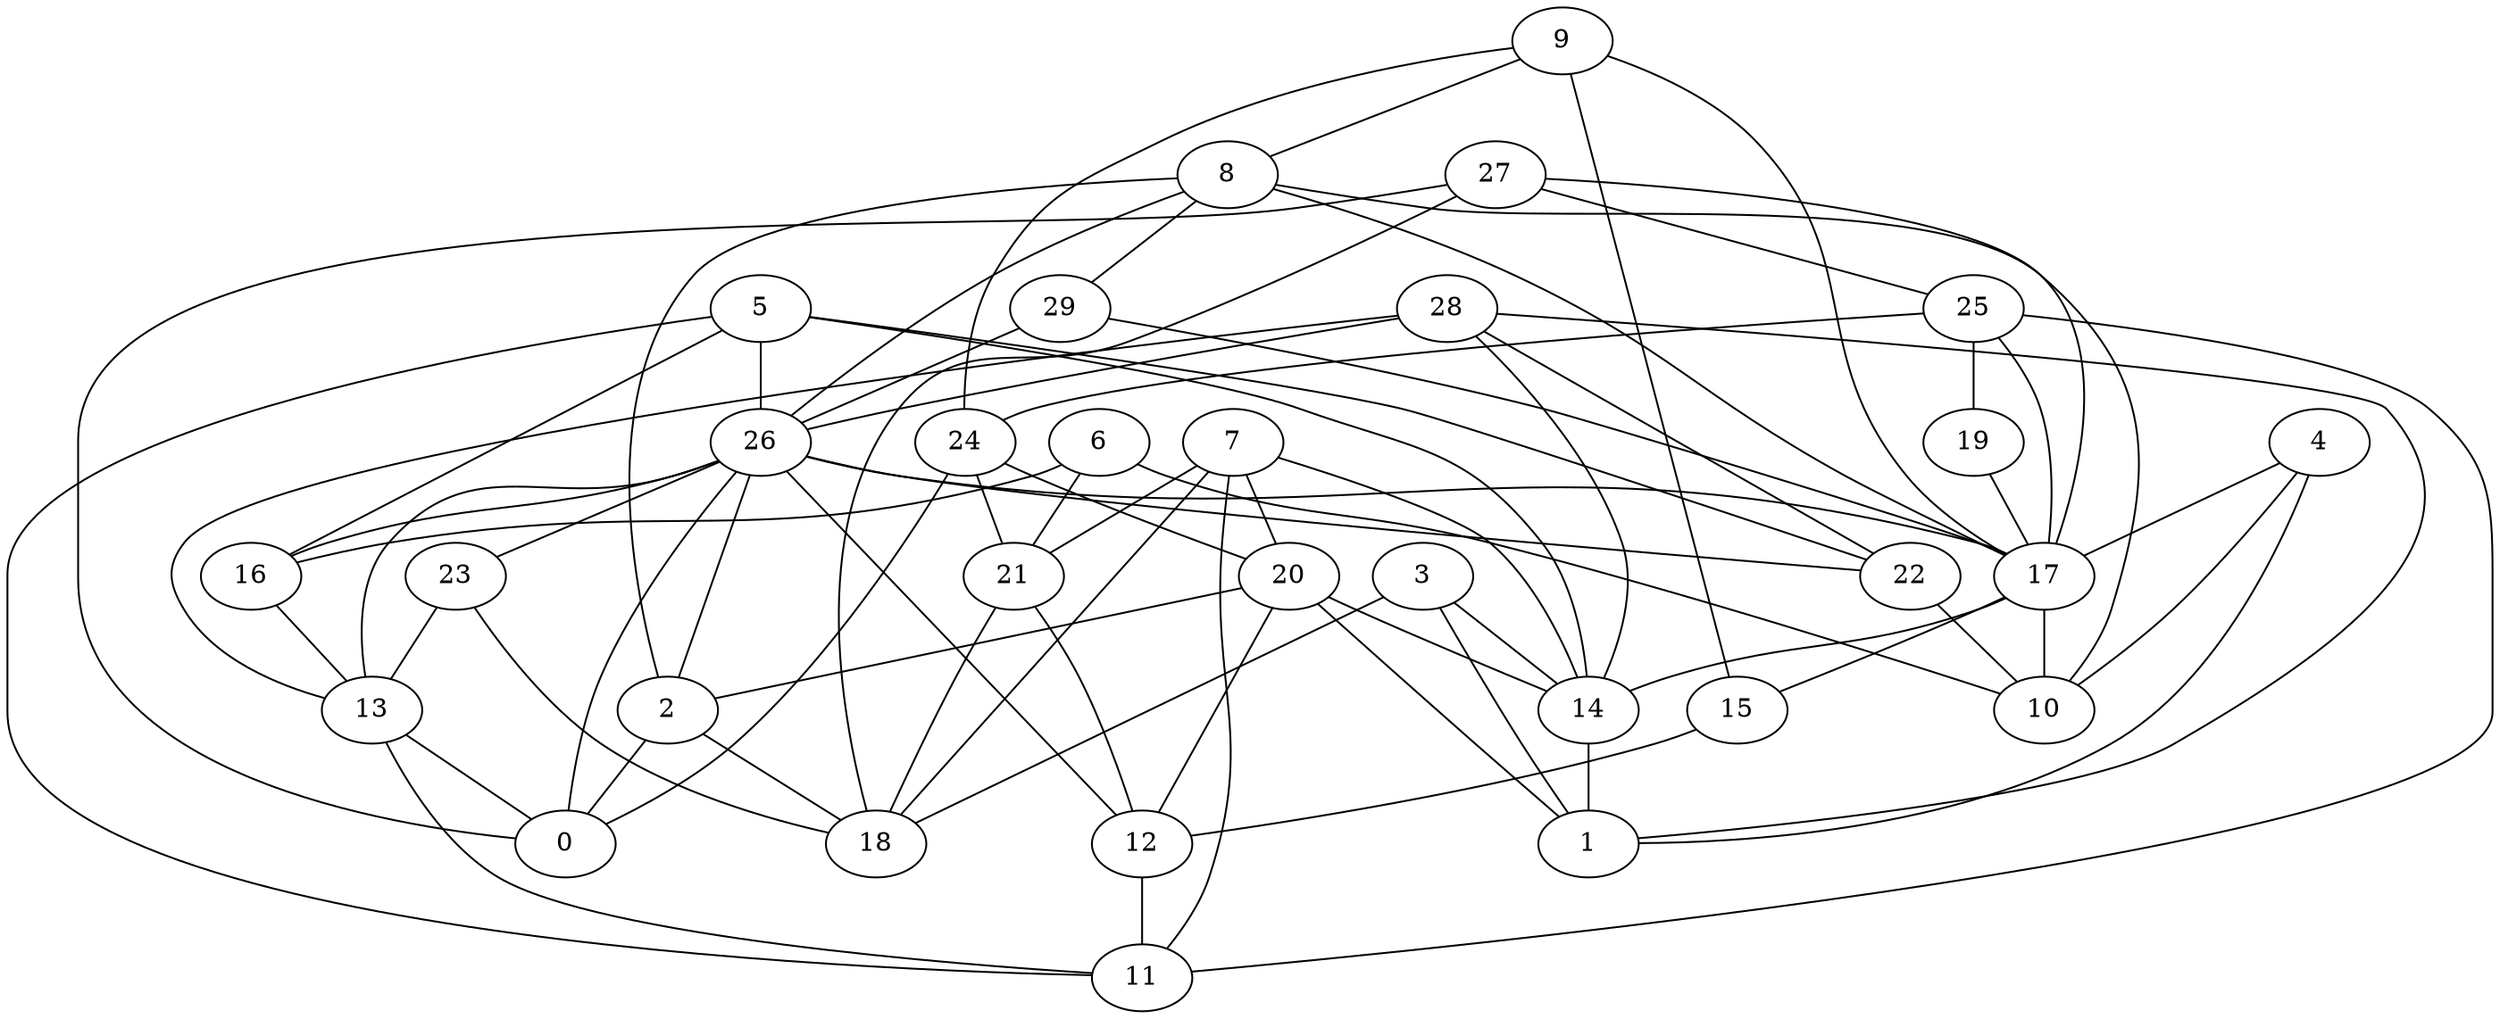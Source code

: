 digraph GG_graph {

subgraph G_graph {
edge [color = black]
"8" -> "17" [dir = none]
"8" -> "26" [dir = none]
"8" -> "2" [dir = none]
"8" -> "29" [dir = none]
"8" -> "10" [dir = none]
"16" -> "13" [dir = none]
"13" -> "0" [dir = none]
"29" -> "26" [dir = none]
"29" -> "17" [dir = none]
"15" -> "12" [dir = none]
"14" -> "1" [dir = none]
"26" -> "13" [dir = none]
"26" -> "17" [dir = none]
"26" -> "12" [dir = none]
"26" -> "16" [dir = none]
"26" -> "0" [dir = none]
"26" -> "22" [dir = none]
"26" -> "23" [dir = none]
"9" -> "15" [dir = none]
"9" -> "17" [dir = none]
"9" -> "8" [dir = none]
"12" -> "11" [dir = none]
"28" -> "13" [dir = none]
"28" -> "14" [dir = none]
"28" -> "1" [dir = none]
"28" -> "22" [dir = none]
"17" -> "14" [dir = none]
"17" -> "10" [dir = none]
"17" -> "15" [dir = none]
"19" -> "17" [dir = none]
"3" -> "18" [dir = none]
"3" -> "14" [dir = none]
"6" -> "21" [dir = none]
"6" -> "10" [dir = none]
"24" -> "20" [dir = none]
"24" -> "0" [dir = none]
"27" -> "18" [dir = none]
"27" -> "0" [dir = none]
"27" -> "25" [dir = none]
"7" -> "14" [dir = none]
"7" -> "11" [dir = none]
"7" -> "21" [dir = none]
"7" -> "18" [dir = none]
"20" -> "2" [dir = none]
"20" -> "1" [dir = none]
"20" -> "12" [dir = none]
"20" -> "14" [dir = none]
"4" -> "1" [dir = none]
"4" -> "10" [dir = none]
"21" -> "12" [dir = none]
"23" -> "18" [dir = none]
"23" -> "13" [dir = none]
"5" -> "22" [dir = none]
"5" -> "14" [dir = none]
"5" -> "11" [dir = none]
"25" -> "19" [dir = none]
"25" -> "17" [dir = none]
"2" -> "0" [dir = none]
"4" -> "17" [dir = none]
"22" -> "10" [dir = none]
"5" -> "16" [dir = none]
"21" -> "18" [dir = none]
"28" -> "26" [dir = none]
"9" -> "24" [dir = none]
"7" -> "20" [dir = none]
"3" -> "1" [dir = none]
"26" -> "2" [dir = none]
"24" -> "21" [dir = none]
"25" -> "11" [dir = none]
"25" -> "24" [dir = none]
"27" -> "17" [dir = none]
"13" -> "11" [dir = none]
"6" -> "16" [dir = none]
"2" -> "18" [dir = none]
"5" -> "26" [dir = none]
}

}
